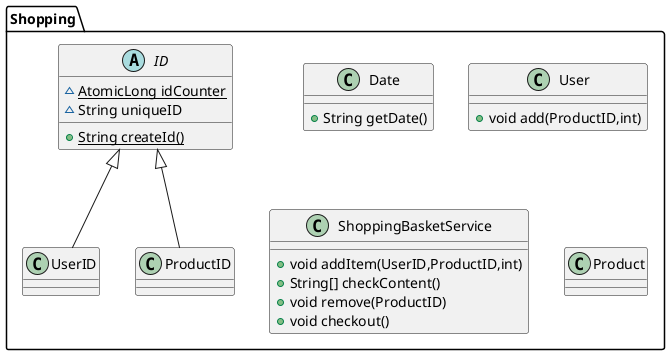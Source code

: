 @startuml

class Shopping.Date {
+ String getDate()
}
class Shopping.UserID {
}
class Shopping.User {
+ void add(ProductID,int)
}
class Shopping.ProductID {
}
class Shopping.ShoppingBasketService {
+ void addItem(UserID,ProductID,int)
+ String[] checkContent()
+ void remove(ProductID)
+ void checkout()
}
class Shopping.Product {
}
abstract class Shopping.ID {
~ {static} AtomicLong idCounter
~ String uniqueID
+ {static} String createId()
}


Shopping.ID <|-- Shopping.UserID
Shopping.ID <|-- Shopping.ProductID
@enduml